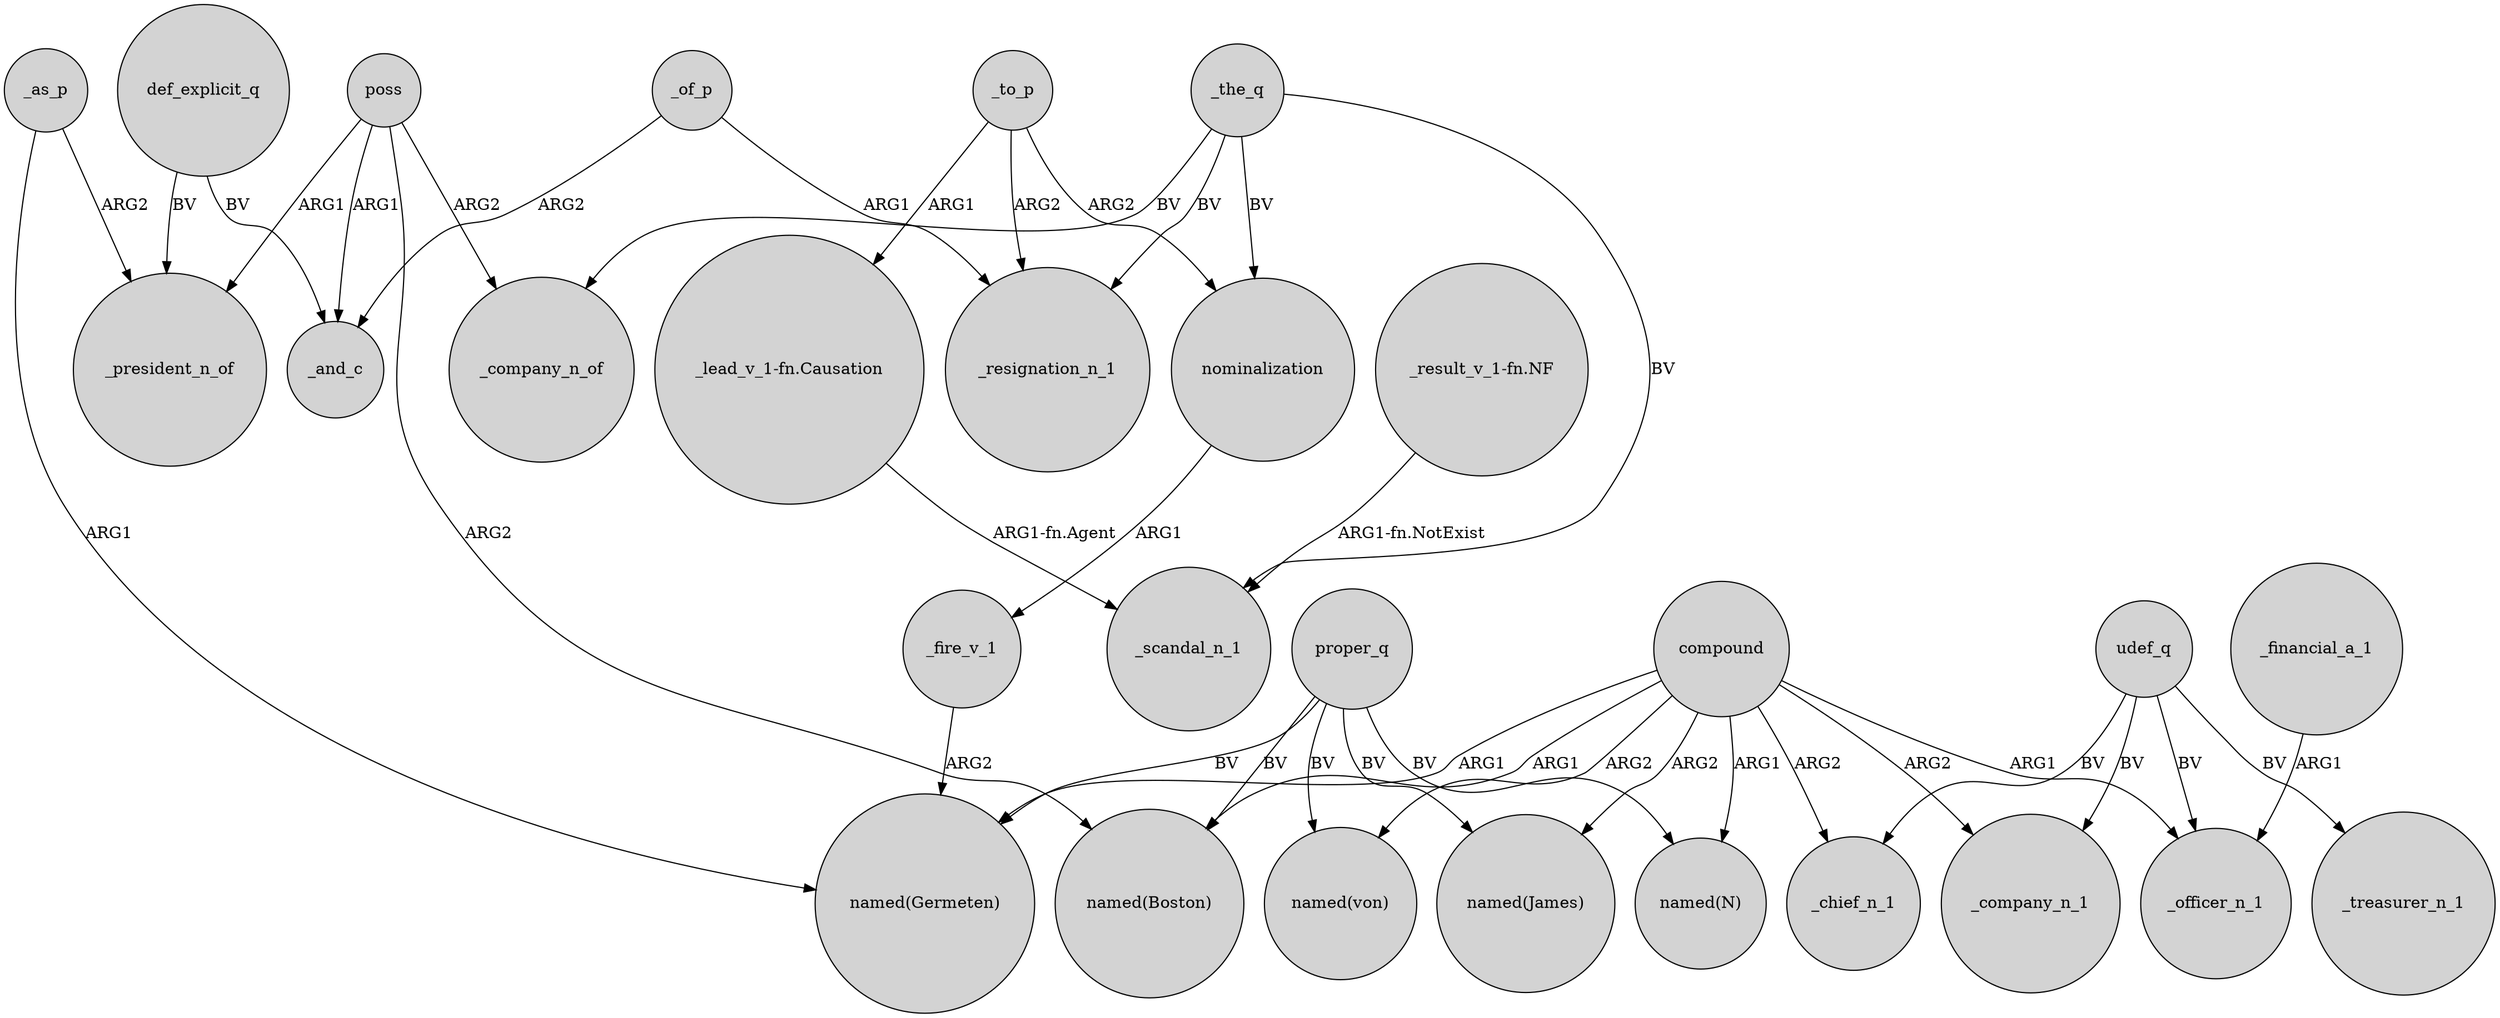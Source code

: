 digraph {
	node [shape=circle style=filled]
	compound -> "named(N)" [label=ARG1]
	compound -> "named(Germeten)" [label=ARG1]
	proper_q -> "named(Boston)" [label=BV]
	poss -> _and_c [label=ARG1]
	def_explicit_q -> _and_c [label=BV]
	"_result_v_1-fn.NF" -> _scandal_n_1 [label="ARG1-fn.NotExist"]
	proper_q -> "named(Germeten)" [label=BV]
	compound -> _company_n_1 [label=ARG2]
	compound -> "named(James)" [label=ARG2]
	_to_p -> _resignation_n_1 [label=ARG2]
	proper_q -> "named(von)" [label=BV]
	compound -> "named(von)" [label=ARG2]
	_of_p -> _and_c [label=ARG2]
	_as_p -> _president_n_of [label=ARG2]
	compound -> "named(Boston)" [label=ARG1]
	_the_q -> _company_n_of [label=BV]
	_the_q -> _scandal_n_1 [label=BV]
	_as_p -> "named(Germeten)" [label=ARG1]
	poss -> _president_n_of [label=ARG1]
	compound -> _officer_n_1 [label=ARG1]
	_fire_v_1 -> "named(Germeten)" [label=ARG2]
	compound -> _chief_n_1 [label=ARG2]
	nominalization -> _fire_v_1 [label=ARG1]
	_the_q -> _resignation_n_1 [label=BV]
	"_lead_v_1-fn.Causation" -> _scandal_n_1 [label="ARG1-fn.Agent"]
	udef_q -> _chief_n_1 [label=BV]
	udef_q -> _treasurer_n_1 [label=BV]
	proper_q -> "named(N)" [label=BV]
	_to_p -> nominalization [label=ARG2]
	def_explicit_q -> _president_n_of [label=BV]
	udef_q -> _officer_n_1 [label=BV]
	proper_q -> "named(James)" [label=BV]
	_to_p -> "_lead_v_1-fn.Causation" [label=ARG1]
	poss -> "named(Boston)" [label=ARG2]
	_of_p -> _resignation_n_1 [label=ARG1]
	poss -> _company_n_of [label=ARG2]
	_financial_a_1 -> _officer_n_1 [label=ARG1]
	udef_q -> _company_n_1 [label=BV]
	_the_q -> nominalization [label=BV]
}
